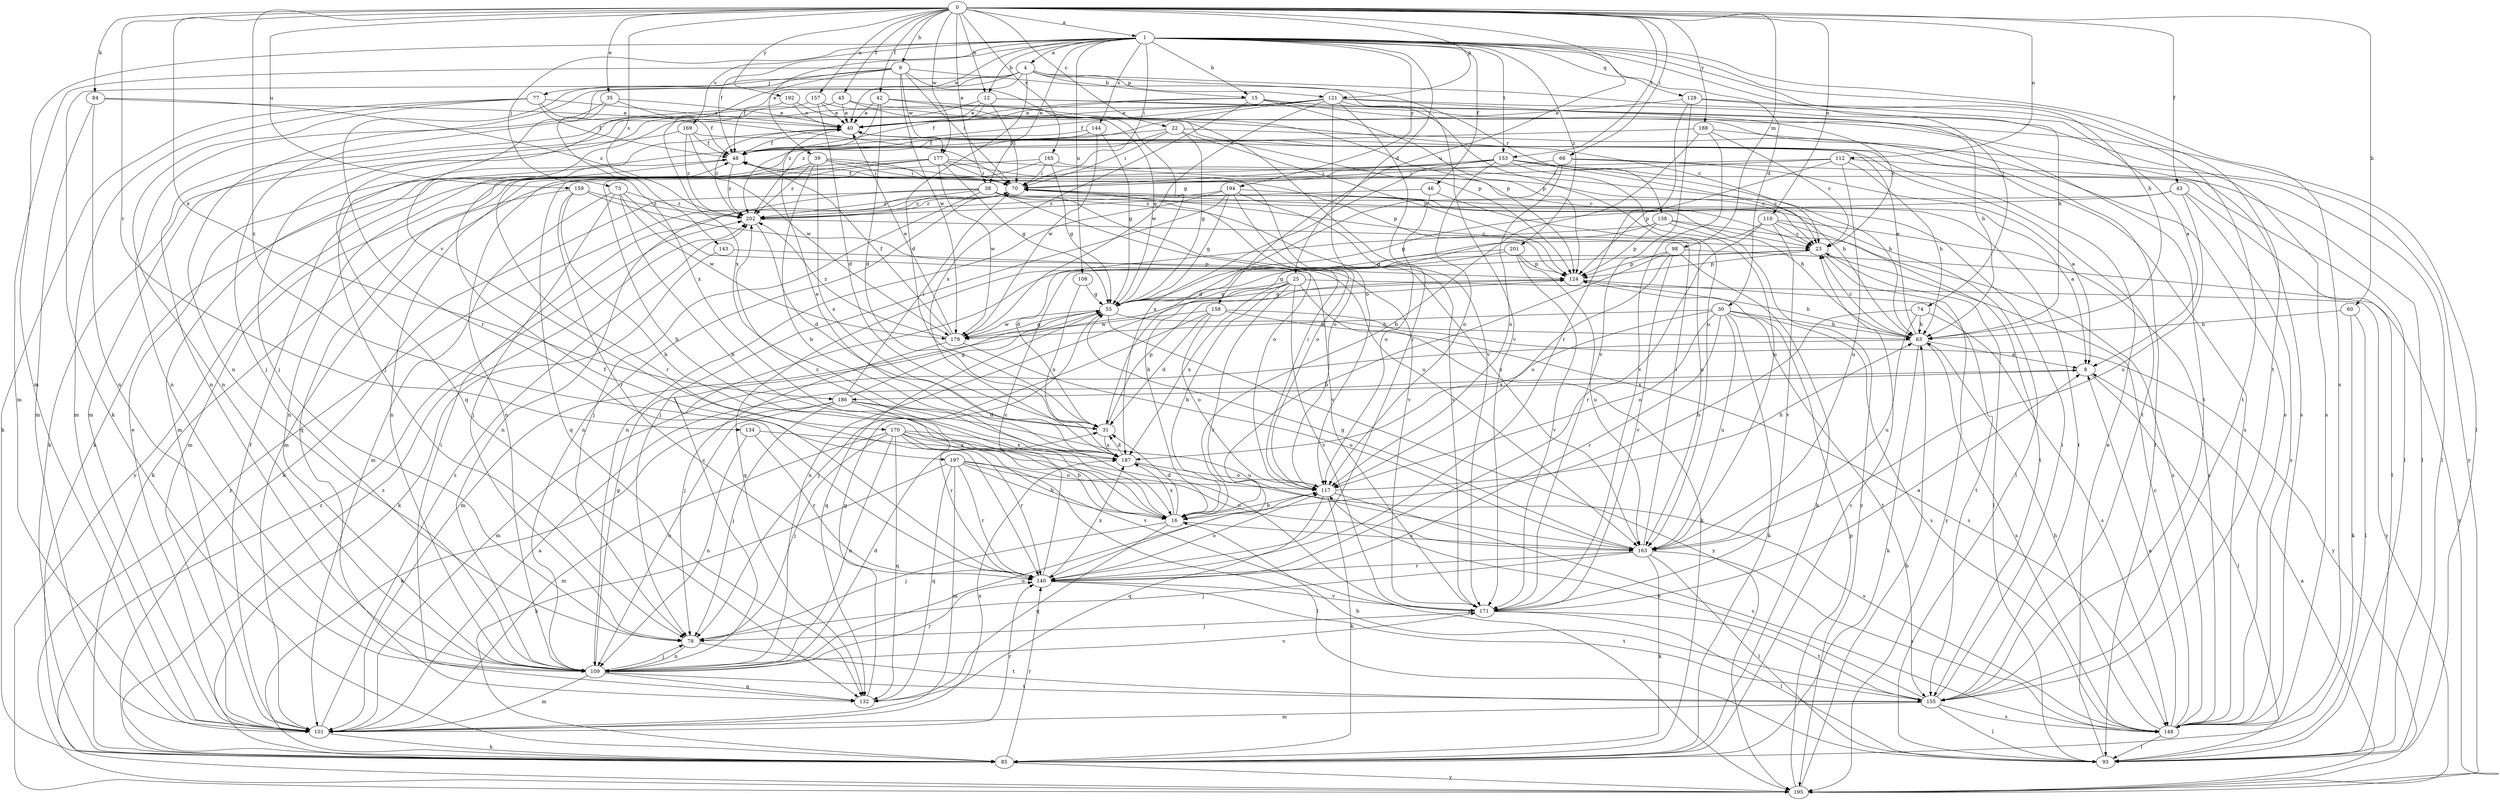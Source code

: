 strict digraph  {
0;
1;
4;
8;
9;
12;
15;
16;
22;
23;
25;
30;
31;
35;
38;
39;
40;
42;
43;
45;
46;
48;
55;
60;
63;
66;
70;
73;
74;
77;
78;
84;
85;
93;
98;
101;
108;
109;
110;
112;
117;
121;
124;
128;
132;
134;
138;
140;
143;
144;
148;
153;
155;
157;
158;
159;
163;
165;
169;
170;
171;
177;
179;
186;
187;
188;
192;
194;
195;
197;
201;
202;
0 -> 1  [label=a];
0 -> 9  [label=b];
0 -> 12  [label=b];
0 -> 22  [label=c];
0 -> 35  [label=e];
0 -> 38  [label=e];
0 -> 42  [label=f];
0 -> 43  [label=f];
0 -> 45  [label=f];
0 -> 60  [label=h];
0 -> 66  [label=i];
0 -> 84  [label=k];
0 -> 98  [label=m];
0 -> 110  [label=o];
0 -> 112  [label=o];
0 -> 121  [label=p];
0 -> 134  [label=r];
0 -> 143  [label=s];
0 -> 153  [label=t];
0 -> 157  [label=u];
0 -> 158  [label=u];
0 -> 159  [label=u];
0 -> 165  [label=v];
0 -> 177  [label=w];
0 -> 186  [label=x];
0 -> 188  [label=y];
0 -> 192  [label=y];
0 -> 197  [label=z];
1 -> 4  [label=a];
1 -> 12  [label=b];
1 -> 15  [label=b];
1 -> 25  [label=d];
1 -> 30  [label=d];
1 -> 38  [label=e];
1 -> 39  [label=e];
1 -> 40  [label=e];
1 -> 46  [label=f];
1 -> 48  [label=f];
1 -> 63  [label=h];
1 -> 70  [label=i];
1 -> 73  [label=j];
1 -> 74  [label=j];
1 -> 101  [label=m];
1 -> 108  [label=n];
1 -> 128  [label=q];
1 -> 144  [label=s];
1 -> 148  [label=s];
1 -> 153  [label=t];
1 -> 155  [label=t];
1 -> 169  [label=v];
1 -> 194  [label=y];
1 -> 201  [label=z];
4 -> 15  [label=b];
4 -> 31  [label=d];
4 -> 48  [label=f];
4 -> 63  [label=h];
4 -> 85  [label=k];
4 -> 109  [label=n];
4 -> 121  [label=p];
4 -> 138  [label=r];
4 -> 170  [label=v];
8 -> 93  [label=l];
8 -> 186  [label=x];
9 -> 55  [label=g];
9 -> 70  [label=i];
9 -> 77  [label=j];
9 -> 101  [label=m];
9 -> 140  [label=r];
9 -> 171  [label=v];
9 -> 177  [label=w];
9 -> 179  [label=w];
9 -> 187  [label=x];
12 -> 40  [label=e];
12 -> 48  [label=f];
12 -> 70  [label=i];
12 -> 93  [label=l];
12 -> 132  [label=q];
12 -> 155  [label=t];
15 -> 40  [label=e];
15 -> 63  [label=h];
15 -> 78  [label=j];
15 -> 124  [label=p];
15 -> 148  [label=s];
15 -> 187  [label=x];
16 -> 31  [label=d];
16 -> 78  [label=j];
16 -> 132  [label=q];
16 -> 163  [label=u];
16 -> 187  [label=x];
16 -> 202  [label=z];
22 -> 48  [label=f];
22 -> 55  [label=g];
22 -> 70  [label=i];
22 -> 85  [label=k];
22 -> 93  [label=l];
22 -> 124  [label=p];
23 -> 93  [label=l];
23 -> 124  [label=p];
23 -> 195  [label=y];
25 -> 16  [label=b];
25 -> 55  [label=g];
25 -> 85  [label=k];
25 -> 109  [label=n];
25 -> 140  [label=r];
25 -> 171  [label=v];
25 -> 187  [label=x];
25 -> 195  [label=y];
30 -> 63  [label=h];
30 -> 85  [label=k];
30 -> 117  [label=o];
30 -> 140  [label=r];
30 -> 148  [label=s];
30 -> 155  [label=t];
30 -> 163  [label=u];
30 -> 179  [label=w];
30 -> 187  [label=x];
31 -> 124  [label=p];
31 -> 187  [label=x];
35 -> 40  [label=e];
35 -> 48  [label=f];
35 -> 109  [label=n];
35 -> 187  [label=x];
38 -> 63  [label=h];
38 -> 78  [label=j];
38 -> 85  [label=k];
38 -> 109  [label=n];
38 -> 117  [label=o];
38 -> 163  [label=u];
38 -> 171  [label=v];
38 -> 202  [label=z];
39 -> 16  [label=b];
39 -> 23  [label=c];
39 -> 70  [label=i];
39 -> 124  [label=p];
39 -> 140  [label=r];
39 -> 187  [label=x];
39 -> 202  [label=z];
40 -> 48  [label=f];
40 -> 148  [label=s];
40 -> 202  [label=z];
42 -> 31  [label=d];
42 -> 40  [label=e];
42 -> 124  [label=p];
42 -> 171  [label=v];
42 -> 202  [label=z];
43 -> 55  [label=g];
43 -> 93  [label=l];
43 -> 148  [label=s];
43 -> 163  [label=u];
43 -> 202  [label=z];
45 -> 40  [label=e];
45 -> 55  [label=g];
45 -> 109  [label=n];
45 -> 148  [label=s];
46 -> 117  [label=o];
46 -> 163  [label=u];
46 -> 202  [label=z];
48 -> 70  [label=i];
48 -> 109  [label=n];
48 -> 202  [label=z];
55 -> 63  [label=h];
55 -> 132  [label=q];
55 -> 179  [label=w];
55 -> 195  [label=y];
60 -> 63  [label=h];
60 -> 85  [label=k];
60 -> 93  [label=l];
63 -> 8  [label=a];
63 -> 23  [label=c];
63 -> 40  [label=e];
63 -> 85  [label=k];
63 -> 101  [label=m];
63 -> 148  [label=s];
66 -> 8  [label=a];
66 -> 31  [label=d];
66 -> 70  [label=i];
66 -> 93  [label=l];
66 -> 117  [label=o];
70 -> 48  [label=f];
70 -> 93  [label=l];
70 -> 109  [label=n];
70 -> 155  [label=t];
70 -> 195  [label=y];
70 -> 202  [label=z];
73 -> 16  [label=b];
73 -> 78  [label=j];
73 -> 101  [label=m];
73 -> 171  [label=v];
73 -> 179  [label=w];
73 -> 202  [label=z];
74 -> 16  [label=b];
74 -> 63  [label=h];
74 -> 148  [label=s];
74 -> 163  [label=u];
77 -> 40  [label=e];
77 -> 48  [label=f];
77 -> 70  [label=i];
77 -> 85  [label=k];
77 -> 101  [label=m];
77 -> 109  [label=n];
78 -> 109  [label=n];
78 -> 155  [label=t];
84 -> 40  [label=e];
84 -> 101  [label=m];
84 -> 109  [label=n];
84 -> 202  [label=z];
85 -> 23  [label=c];
85 -> 140  [label=r];
85 -> 195  [label=y];
85 -> 202  [label=z];
93 -> 40  [label=e];
98 -> 16  [label=b];
98 -> 85  [label=k];
98 -> 117  [label=o];
98 -> 124  [label=p];
98 -> 171  [label=v];
98 -> 195  [label=y];
101 -> 8  [label=a];
101 -> 40  [label=e];
101 -> 48  [label=f];
101 -> 85  [label=k];
101 -> 140  [label=r];
101 -> 187  [label=x];
101 -> 202  [label=z];
108 -> 55  [label=g];
108 -> 187  [label=x];
109 -> 23  [label=c];
109 -> 31  [label=d];
109 -> 55  [label=g];
109 -> 78  [label=j];
109 -> 101  [label=m];
109 -> 117  [label=o];
109 -> 132  [label=q];
109 -> 140  [label=r];
109 -> 155  [label=t];
109 -> 171  [label=v];
110 -> 23  [label=c];
110 -> 55  [label=g];
110 -> 140  [label=r];
110 -> 148  [label=s];
110 -> 155  [label=t];
110 -> 171  [label=v];
112 -> 63  [label=h];
112 -> 70  [label=i];
112 -> 93  [label=l];
112 -> 101  [label=m];
112 -> 124  [label=p];
112 -> 163  [label=u];
117 -> 16  [label=b];
117 -> 63  [label=h];
117 -> 70  [label=i];
117 -> 85  [label=k];
117 -> 132  [label=q];
117 -> 148  [label=s];
121 -> 23  [label=c];
121 -> 40  [label=e];
121 -> 48  [label=f];
121 -> 101  [label=m];
121 -> 117  [label=o];
121 -> 140  [label=r];
121 -> 148  [label=s];
121 -> 163  [label=u];
121 -> 179  [label=w];
121 -> 202  [label=z];
124 -> 55  [label=g];
124 -> 63  [label=h];
124 -> 101  [label=m];
124 -> 155  [label=t];
128 -> 8  [label=a];
128 -> 40  [label=e];
128 -> 140  [label=r];
128 -> 155  [label=t];
128 -> 171  [label=v];
132 -> 55  [label=g];
132 -> 70  [label=i];
134 -> 109  [label=n];
134 -> 140  [label=r];
134 -> 187  [label=x];
138 -> 16  [label=b];
138 -> 23  [label=c];
138 -> 31  [label=d];
138 -> 124  [label=p];
138 -> 148  [label=s];
138 -> 195  [label=y];
140 -> 23  [label=c];
140 -> 48  [label=f];
140 -> 117  [label=o];
140 -> 155  [label=t];
140 -> 171  [label=v];
140 -> 187  [label=x];
143 -> 85  [label=k];
143 -> 124  [label=p];
144 -> 48  [label=f];
144 -> 55  [label=g];
144 -> 101  [label=m];
144 -> 179  [label=w];
148 -> 8  [label=a];
148 -> 23  [label=c];
148 -> 63  [label=h];
148 -> 93  [label=l];
153 -> 23  [label=c];
153 -> 63  [label=h];
153 -> 70  [label=i];
153 -> 93  [label=l];
153 -> 109  [label=n];
153 -> 117  [label=o];
153 -> 132  [label=q];
153 -> 163  [label=u];
153 -> 187  [label=x];
155 -> 16  [label=b];
155 -> 70  [label=i];
155 -> 93  [label=l];
155 -> 101  [label=m];
155 -> 117  [label=o];
155 -> 148  [label=s];
157 -> 23  [label=c];
157 -> 31  [label=d];
157 -> 40  [label=e];
157 -> 78  [label=j];
158 -> 31  [label=d];
158 -> 78  [label=j];
158 -> 117  [label=o];
158 -> 148  [label=s];
158 -> 179  [label=w];
158 -> 195  [label=y];
159 -> 16  [label=b];
159 -> 85  [label=k];
159 -> 140  [label=r];
159 -> 163  [label=u];
159 -> 202  [label=z];
163 -> 55  [label=g];
163 -> 70  [label=i];
163 -> 78  [label=j];
163 -> 85  [label=k];
163 -> 93  [label=l];
163 -> 140  [label=r];
163 -> 148  [label=s];
165 -> 55  [label=g];
165 -> 63  [label=h];
165 -> 70  [label=i];
165 -> 109  [label=n];
165 -> 132  [label=q];
169 -> 48  [label=f];
169 -> 85  [label=k];
169 -> 155  [label=t];
169 -> 179  [label=w];
169 -> 202  [label=z];
170 -> 16  [label=b];
170 -> 78  [label=j];
170 -> 101  [label=m];
170 -> 109  [label=n];
170 -> 132  [label=q];
170 -> 140  [label=r];
170 -> 171  [label=v];
170 -> 187  [label=x];
170 -> 195  [label=y];
171 -> 8  [label=a];
171 -> 78  [label=j];
171 -> 93  [label=l];
171 -> 155  [label=t];
177 -> 16  [label=b];
177 -> 23  [label=c];
177 -> 55  [label=g];
177 -> 70  [label=i];
177 -> 101  [label=m];
177 -> 117  [label=o];
177 -> 179  [label=w];
177 -> 195  [label=y];
179 -> 40  [label=e];
179 -> 48  [label=f];
179 -> 55  [label=g];
179 -> 78  [label=j];
179 -> 163  [label=u];
179 -> 202  [label=z];
186 -> 31  [label=d];
186 -> 55  [label=g];
186 -> 70  [label=i];
186 -> 78  [label=j];
186 -> 85  [label=k];
186 -> 109  [label=n];
186 -> 140  [label=r];
186 -> 163  [label=u];
187 -> 31  [label=d];
187 -> 40  [label=e];
187 -> 117  [label=o];
187 -> 148  [label=s];
188 -> 16  [label=b];
188 -> 23  [label=c];
188 -> 48  [label=f];
188 -> 171  [label=v];
188 -> 195  [label=y];
192 -> 40  [label=e];
192 -> 78  [label=j];
192 -> 124  [label=p];
194 -> 8  [label=a];
194 -> 55  [label=g];
194 -> 78  [label=j];
194 -> 109  [label=n];
194 -> 117  [label=o];
194 -> 171  [label=v];
194 -> 202  [label=z];
195 -> 8  [label=a];
195 -> 63  [label=h];
195 -> 124  [label=p];
195 -> 202  [label=z];
197 -> 16  [label=b];
197 -> 85  [label=k];
197 -> 93  [label=l];
197 -> 101  [label=m];
197 -> 117  [label=o];
197 -> 132  [label=q];
197 -> 140  [label=r];
197 -> 163  [label=u];
201 -> 55  [label=g];
201 -> 124  [label=p];
201 -> 132  [label=q];
201 -> 163  [label=u];
201 -> 171  [label=v];
202 -> 23  [label=c];
202 -> 31  [label=d];
}
